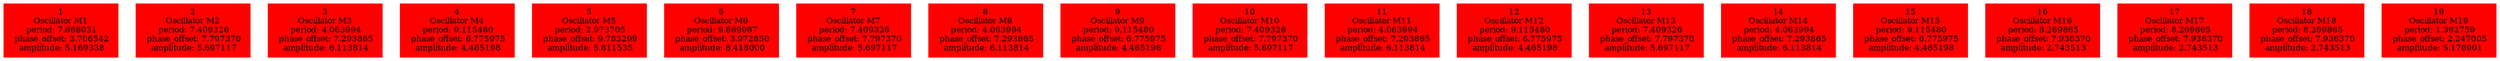  digraph g{ forcelabels=true;
1 [label=<1<BR />Oscillator M1<BR /> period: 7.668031<BR /> phase_offset: 3.706542<BR /> amplitude: 5.169338>, shape=box,color=red,style=filled,fontsize=8];2 [label=<2<BR />Oscillator M2<BR /> period: 7.409326<BR /> phase_offset: 7.797370<BR /> amplitude: 5.697117>, shape=box,color=red,style=filled,fontsize=8];3 [label=<3<BR />Oscillator M3<BR /> period: 4.063994<BR /> phase_offset: 7.293865<BR /> amplitude: 6.113814>, shape=box,color=red,style=filled,fontsize=8];4 [label=<4<BR />Oscillator M4<BR /> period: 9.115480<BR /> phase_offset: 6.775975<BR /> amplitude: 4.465198>, shape=box,color=red,style=filled,fontsize=8];5 [label=<5<BR />Oscillator M5<BR /> period: 2.973705<BR /> phase_offset: 9.783299<BR /> amplitude: 5.811535>, shape=box,color=red,style=filled,fontsize=8];6 [label=<6<BR />Oscillator M6<BR /> period: 9.869987<BR /> phase_offset: 3.972850<BR /> amplitude: 8.418000>, shape=box,color=red,style=filled,fontsize=8];7 [label=<7<BR />Oscillator M7<BR /> period: 7.409326<BR /> phase_offset: 7.797370<BR /> amplitude: 5.697117>, shape=box,color=red,style=filled,fontsize=8];8 [label=<8<BR />Oscillator M8<BR /> period: 4.063994<BR /> phase_offset: 7.293865<BR /> amplitude: 6.113814>, shape=box,color=red,style=filled,fontsize=8];9 [label=<9<BR />Oscillator M9<BR /> period: 9.115480<BR /> phase_offset: 6.775975<BR /> amplitude: 4.465198>, shape=box,color=red,style=filled,fontsize=8];10 [label=<10<BR />Oscillator M10<BR /> period: 7.409326<BR /> phase_offset: 7.797370<BR /> amplitude: 5.697117>, shape=box,color=red,style=filled,fontsize=8];11 [label=<11<BR />Oscillator M11<BR /> period: 4.063994<BR /> phase_offset: 7.293865<BR /> amplitude: 6.113814>, shape=box,color=red,style=filled,fontsize=8];12 [label=<12<BR />Oscillator M12<BR /> period: 9.115480<BR /> phase_offset: 6.775975<BR /> amplitude: 4.465198>, shape=box,color=red,style=filled,fontsize=8];13 [label=<13<BR />Oscillator M13<BR /> period: 7.409326<BR /> phase_offset: 7.797370<BR /> amplitude: 5.697117>, shape=box,color=red,style=filled,fontsize=8];14 [label=<14<BR />Oscillator M14<BR /> period: 4.063994<BR /> phase_offset: 7.293865<BR /> amplitude: 6.113814>, shape=box,color=red,style=filled,fontsize=8];15 [label=<15<BR />Oscillator M15<BR /> period: 9.115480<BR /> phase_offset: 6.775975<BR /> amplitude: 4.465198>, shape=box,color=red,style=filled,fontsize=8];16 [label=<16<BR />Oscillator M16<BR /> period: 8.269865<BR /> phase_offset: 7.936370<BR /> amplitude: 2.743513>, shape=box,color=red,style=filled,fontsize=8];17 [label=<17<BR />Oscillator M17<BR /> period: 8.269865<BR /> phase_offset: 7.936370<BR /> amplitude: 2.743513>, shape=box,color=red,style=filled,fontsize=8];18 [label=<18<BR />Oscillator M18<BR /> period: 8.269865<BR /> phase_offset: 7.936370<BR /> amplitude: 2.743513>, shape=box,color=red,style=filled,fontsize=8];19 [label=<19<BR />Oscillator M19<BR /> period: 1.362759<BR /> phase_offset: 2.247005<BR /> amplitude: 5.176901>, shape=box,color=red,style=filled,fontsize=8]; }

